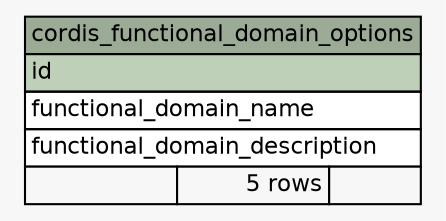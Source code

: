 // dot 2.2.1 on Windows 10 10.0
// SchemaSpy rev 590
digraph "cordis_functional_domain_options" {
  graph [
    rankdir="RL"
    bgcolor="#f7f7f7"
    nodesep="0.18"
    ranksep="0.46"
    fontname="Helvetica"
    fontsize="11"
  ];
  node [
    fontname="Helvetica"
    fontsize="11"
    shape="plaintext"
  ];
  edge [
    arrowsize="0.8"
  ];
  "cordis_functional_domain_options" [
    label=<
    <TABLE BORDER="0" CELLBORDER="1" CELLSPACING="0" BGCOLOR="#ffffff">
      <TR><TD COLSPAN="3" BGCOLOR="#9bab96" ALIGN="CENTER">cordis_functional_domain_options</TD></TR>
      <TR><TD PORT="id" COLSPAN="3" BGCOLOR="#bed1b8" ALIGN="LEFT">id</TD></TR>
      <TR><TD PORT="functional_domain_name" COLSPAN="3" ALIGN="LEFT">functional_domain_name</TD></TR>
      <TR><TD PORT="functional_domain_description" COLSPAN="3" ALIGN="LEFT">functional_domain_description</TD></TR>
      <TR><TD ALIGN="LEFT" BGCOLOR="#f7f7f7">  </TD><TD ALIGN="RIGHT" BGCOLOR="#f7f7f7">5 rows</TD><TD ALIGN="RIGHT" BGCOLOR="#f7f7f7">  </TD></TR>
    </TABLE>>
    URL="tables/cordis_functional_domain_options.html"
    tooltip="cordis_functional_domain_options"
  ];
}
